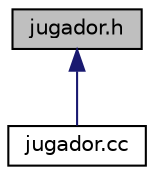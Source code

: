 digraph "jugador.h"
{
 // LATEX_PDF_SIZE
  edge [fontname="Helvetica",fontsize="10",labelfontname="Helvetica",labelfontsize="10"];
  node [fontname="Helvetica",fontsize="10",shape=record];
  Node1 [label="jugador.h",height=0.2,width=0.4,color="black", fillcolor="grey75", style="filled", fontcolor="black",tooltip="La clase jugador representa a los jugadores del casino."];
  Node1 -> Node2 [dir="back",color="midnightblue",fontsize="10",style="solid",fontname="Helvetica"];
  Node2 [label="jugador.cc",height=0.2,width=0.4,color="black", fillcolor="white", style="filled",URL="$jugador_8cc.html",tooltip="Cuerpo de los métodos de la clase jugador."];
}
